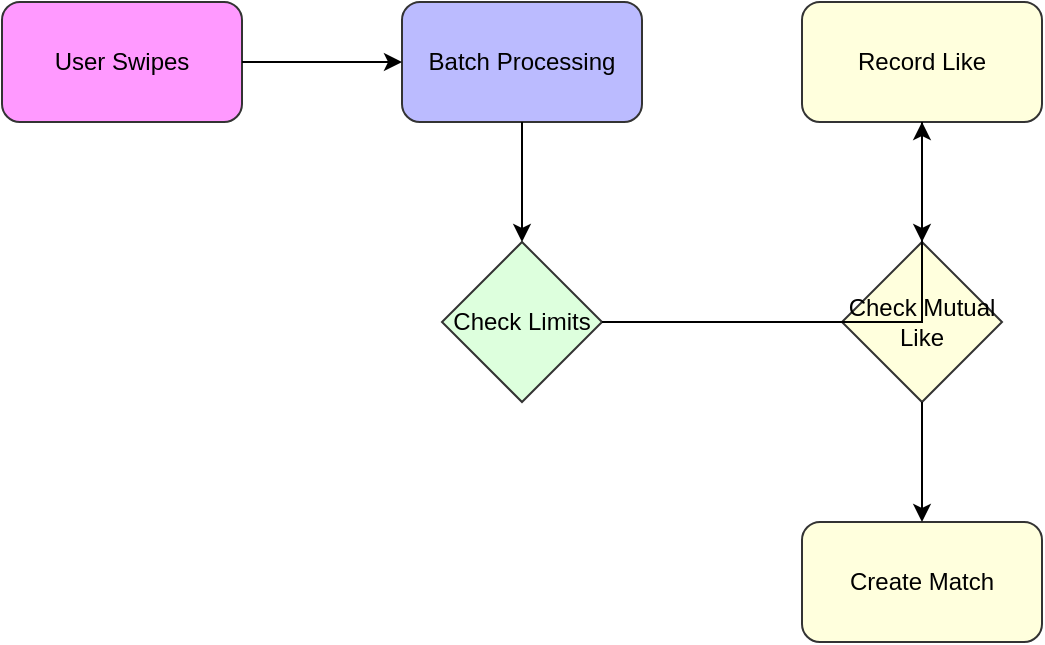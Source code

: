 <?xml version="1.0" encoding="UTF-8"?>
<mxfile version="22.1.21" type="device">
  <diagram id="complete-flow" name="Complete Flow">
    <mxGraphModel dx="1422" dy="798" grid="1" gridSize="10" guides="1" tooltips="1" connect="1" arrows="1" fold="1" page="1" pageScale="1" pageWidth="1100" pageHeight="850" background="#ffffff">
      <root>
        <mxCell id="0"/>
        <mxCell id="1" parent="0"/>
        
        <!-- User Actions -->
        <mxCell id="user-swipe" value="User Swipes" style="rounded=1;whiteSpace=wrap;html=1;fillColor=#f9f;strokeColor=#333333;" vertex="1" parent="1">
          <mxGeometry x="40" y="40" width="120" height="60" as="geometry"/>
        </mxCell>
        
        <!-- App Layer -->
        <mxCell id="batch-process" value="Batch Processing" style="rounded=1;whiteSpace=wrap;html=1;fillColor=#bbf;strokeColor=#333333;" vertex="1" parent="1">
          <mxGeometry x="240" y="40" width="120" height="60" as="geometry"/>
        </mxCell>
        
        <mxCell id="check-limits" value="Check Limits" style="rhombus;whiteSpace=wrap;html=1;fillColor=#dfd;strokeColor=#333333;" vertex="1" parent="1">
          <mxGeometry x="260" y="160" width="80" height="80" as="geometry"/>
        </mxCell>
        
        <!-- Database Layer -->
        <mxCell id="record-like" value="Record Like" style="rounded=1;whiteSpace=wrap;html=1;fillColor=#ffd;strokeColor=#333333;" vertex="1" parent="1">
          <mxGeometry x="440" y="40" width="120" height="60" as="geometry"/>
        </mxCell>
        
        <mxCell id="check-mutual" value="Check Mutual Like" style="rhombus;whiteSpace=wrap;html=1;fillColor=#ffd;strokeColor=#333333;" vertex="1" parent="1">
          <mxGeometry x="460" y="160" width="80" height="80" as="geometry"/>
        </mxCell>
        
        <mxCell id="create-match" value="Create Match" style="rounded=1;whiteSpace=wrap;html=1;fillColor=#ffd;strokeColor=#333333;" vertex="1" parent="1">
          <mxGeometry x="440" y="300" width="120" height="60" as="geometry"/>
        </mxCell>
        
        <!-- Connections -->
        <mxCell id="conn1" value="" style="edgeStyle=orthogonalEdgeStyle;rounded=0;orthogonalLoop=1;jettySize=auto;html=1;" edge="1" parent="1" source="user-swipe" target="batch-process">
          <mxGeometry relative="1" as="geometry"/>
        </mxCell>
        
        <mxCell id="conn2" value="" style="edgeStyle=orthogonalEdgeStyle;rounded=0;orthogonalLoop=1;jettySize=auto;html=1;" edge="1" parent="1" source="batch-process" target="check-limits">
          <mxGeometry relative="1" as="geometry"/>
        </mxCell>
        
        <mxCell id="conn3" value="" style="edgeStyle=orthogonalEdgeStyle;rounded=0;orthogonalLoop=1;jettySize=auto;html=1;" edge="1" parent="1" source="check-limits" target="record-like">
          <mxGeometry relative="1" as="geometry"/>
        </mxCell>
        
        <mxCell id="conn4" value="" style="edgeStyle=orthogonalEdgeStyle;rounded=0;orthogonalLoop=1;jettySize=auto;html=1;" edge="1" parent="1" source="record-like" target="check-mutual">
          <mxGeometry relative="1" as="geometry"/>
        </mxCell>
        
        <mxCell id="conn5" value="" style="edgeStyle=orthogonalEdgeStyle;rounded=0;orthogonalLoop=1;jettySize=auto;html=1;" edge="1" parent="1" source="check-mutual" target="create-match">
          <mxGeometry relative="1" as="geometry"/>
        </mxCell>
      </root>
    </mxGraphModel>
  </diagram>
  
  <diagram id="limits-tracking" name="Limits and Tracking">
    <mxGraphModel dx="1422" dy="798" grid="1" gridSize="10" guides="1" tooltips="1" connect="1" arrows="1" fold="1" page="1" pageScale="1" pageWidth="1100" pageHeight="850" background="#ffffff">
      <root>
        <mxCell id="0"/>
        <mxCell id="1" parent="0"/>
        
        <!-- Tiers -->
        <mxCell id="bronze" value="Bronze Tier&#xa;10 Likes/day" style="rounded=1;whiteSpace=wrap;html=1;fillColor=#ffd;strokeColor=#333333;" vertex="1" parent="1">
          <mxGeometry x="40" y="40" width="120" height="60" as="geometry"/>
        </mxCell>
        
        <mxCell id="silver" value="Silver Tier&#xa;50 Likes/day" style="rounded=1;whiteSpace=wrap;html=1;fillColor=#ffd;strokeColor=#333333;" vertex="1" parent="1">
          <mxGeometry x="40" y="140" width="120" height="60" as="geometry"/>
        </mxCell>
        
        <mxCell id="gold" value="Gold Tier&#xa;100 Likes/day" style="rounded=1;whiteSpace=wrap;html=1;fillColor=#ffd;strokeColor=#333333;" vertex="1" parent="1">
          <mxGeometry x="40" y="240" width="120" height="60" as="geometry"/>
        </mxCell>
        
        <!-- Usage Tracking -->
        <mxCell id="daily-reset" value="Daily Reset" style="rounded=1;whiteSpace=wrap;html=1;fillColor=#dfd;strokeColor=#333333;" vertex="1" parent="1">
          <mxGeometry x="240" y="40" width="120" height="60" as="geometry"/>
        </mxCell>
        
        <mxCell id="track-likes" value="Track Likes" style="rounded=1;whiteSpace=wrap;html=1;fillColor=#dfd;strokeColor=#333333;" vertex="1" parent="1">
          <mxGeometry x="240" y="140" width="120" height="60" as="geometry"/>
        </mxCell>
        
        <mxCell id="track-matches" value="Track Matches" style="rounded=1;whiteSpace=wrap;html=1;fillColor=#dfd;strokeColor=#333333;" vertex="1" parent="1">
          <mxGeometry x="240" y="240" width="120" height="60" as="geometry"/>
        </mxCell>
        
        <!-- Rules -->
        <mxCell id="check-mutual" value="Check Mutual" style="rhombus;whiteSpace=wrap;html=1;fillColor=#bbf;strokeColor=#333333;" vertex="1" parent="1">
          <mxGeometry x="460" y="30" width="80" height="80" as="geometry"/>
        </mxCell>
        
        <mxCell id="check-limits" value="Check Limits" style="rhombus;whiteSpace=wrap;html=1;fillColor=#bbf;strokeColor=#333333;" vertex="1" parent="1">
          <mxGeometry x="460" y="130" width="80" height="80" as="geometry"/>
        </mxCell>
        
        <mxCell id="create-match" value="Create Match" style="rounded=1;whiteSpace=wrap;html=1;fillColor=#f9f;strokeColor=#333333;" vertex="1" parent="1">
          <mxGeometry x="440" y="240" width="120" height="60" as="geometry"/>
        </mxCell>
        
        <!-- Connections -->
        <mxCell id="conn1" value="" style="edgeStyle=orthogonalEdgeStyle;rounded=0;orthogonalLoop=1;jettySize=auto;html=1;" edge="1" parent="1" source="bronze" target="daily-reset">
          <mxGeometry relative="1" as="geometry"/>
        </mxCell>
        
        <mxCell id="conn2" value="" style="edgeStyle=orthogonalEdgeStyle;rounded=0;orthogonalLoop=1;jettySize=auto;html=1;" edge="1" parent="1" source="silver" target="track-likes">
          <mxGeometry relative="1" as="geometry"/>
        </mxCell>
        
        <mxCell id="conn3" value="" style="edgeStyle=orthogonalEdgeStyle;rounded=0;orthogonalLoop=1;jettySize=auto;html=1;" edge="1" parent="1" source="gold" target="track-matches">
          <mxGeometry relative="1" as="geometry"/>
        </mxCell>
        
        <mxCell id="conn4" value="" style="edgeStyle=orthogonalEdgeStyle;rounded=0;orthogonalLoop=1;jettySize=auto;html=1;" edge="1" parent="1" source="daily-reset" target="check-mutual">
          <mxGeometry relative="1" as="geometry"/>
        </mxCell>
        
        <mxCell id="conn5" value="" style="edgeStyle=orthogonalEdgeStyle;rounded=0;orthogonalLoop=1;jettySize=auto;html=1;" edge="1" parent="1" source="track-likes" target="check-limits">
          <mxGeometry relative="1" as="geometry"/>
        </mxCell>
        
        <mxCell id="conn6" value="" style="edgeStyle=orthogonalEdgeStyle;rounded=0;orthogonalLoop=1;jettySize=auto;html=1;" edge="1" parent="1" source="track-matches" target="create-match">
          <mxGeometry relative="1" as="geometry"/>
        </mxCell>
      </root>
    </mxGraphModel>
  </diagram>
</mxfile> 